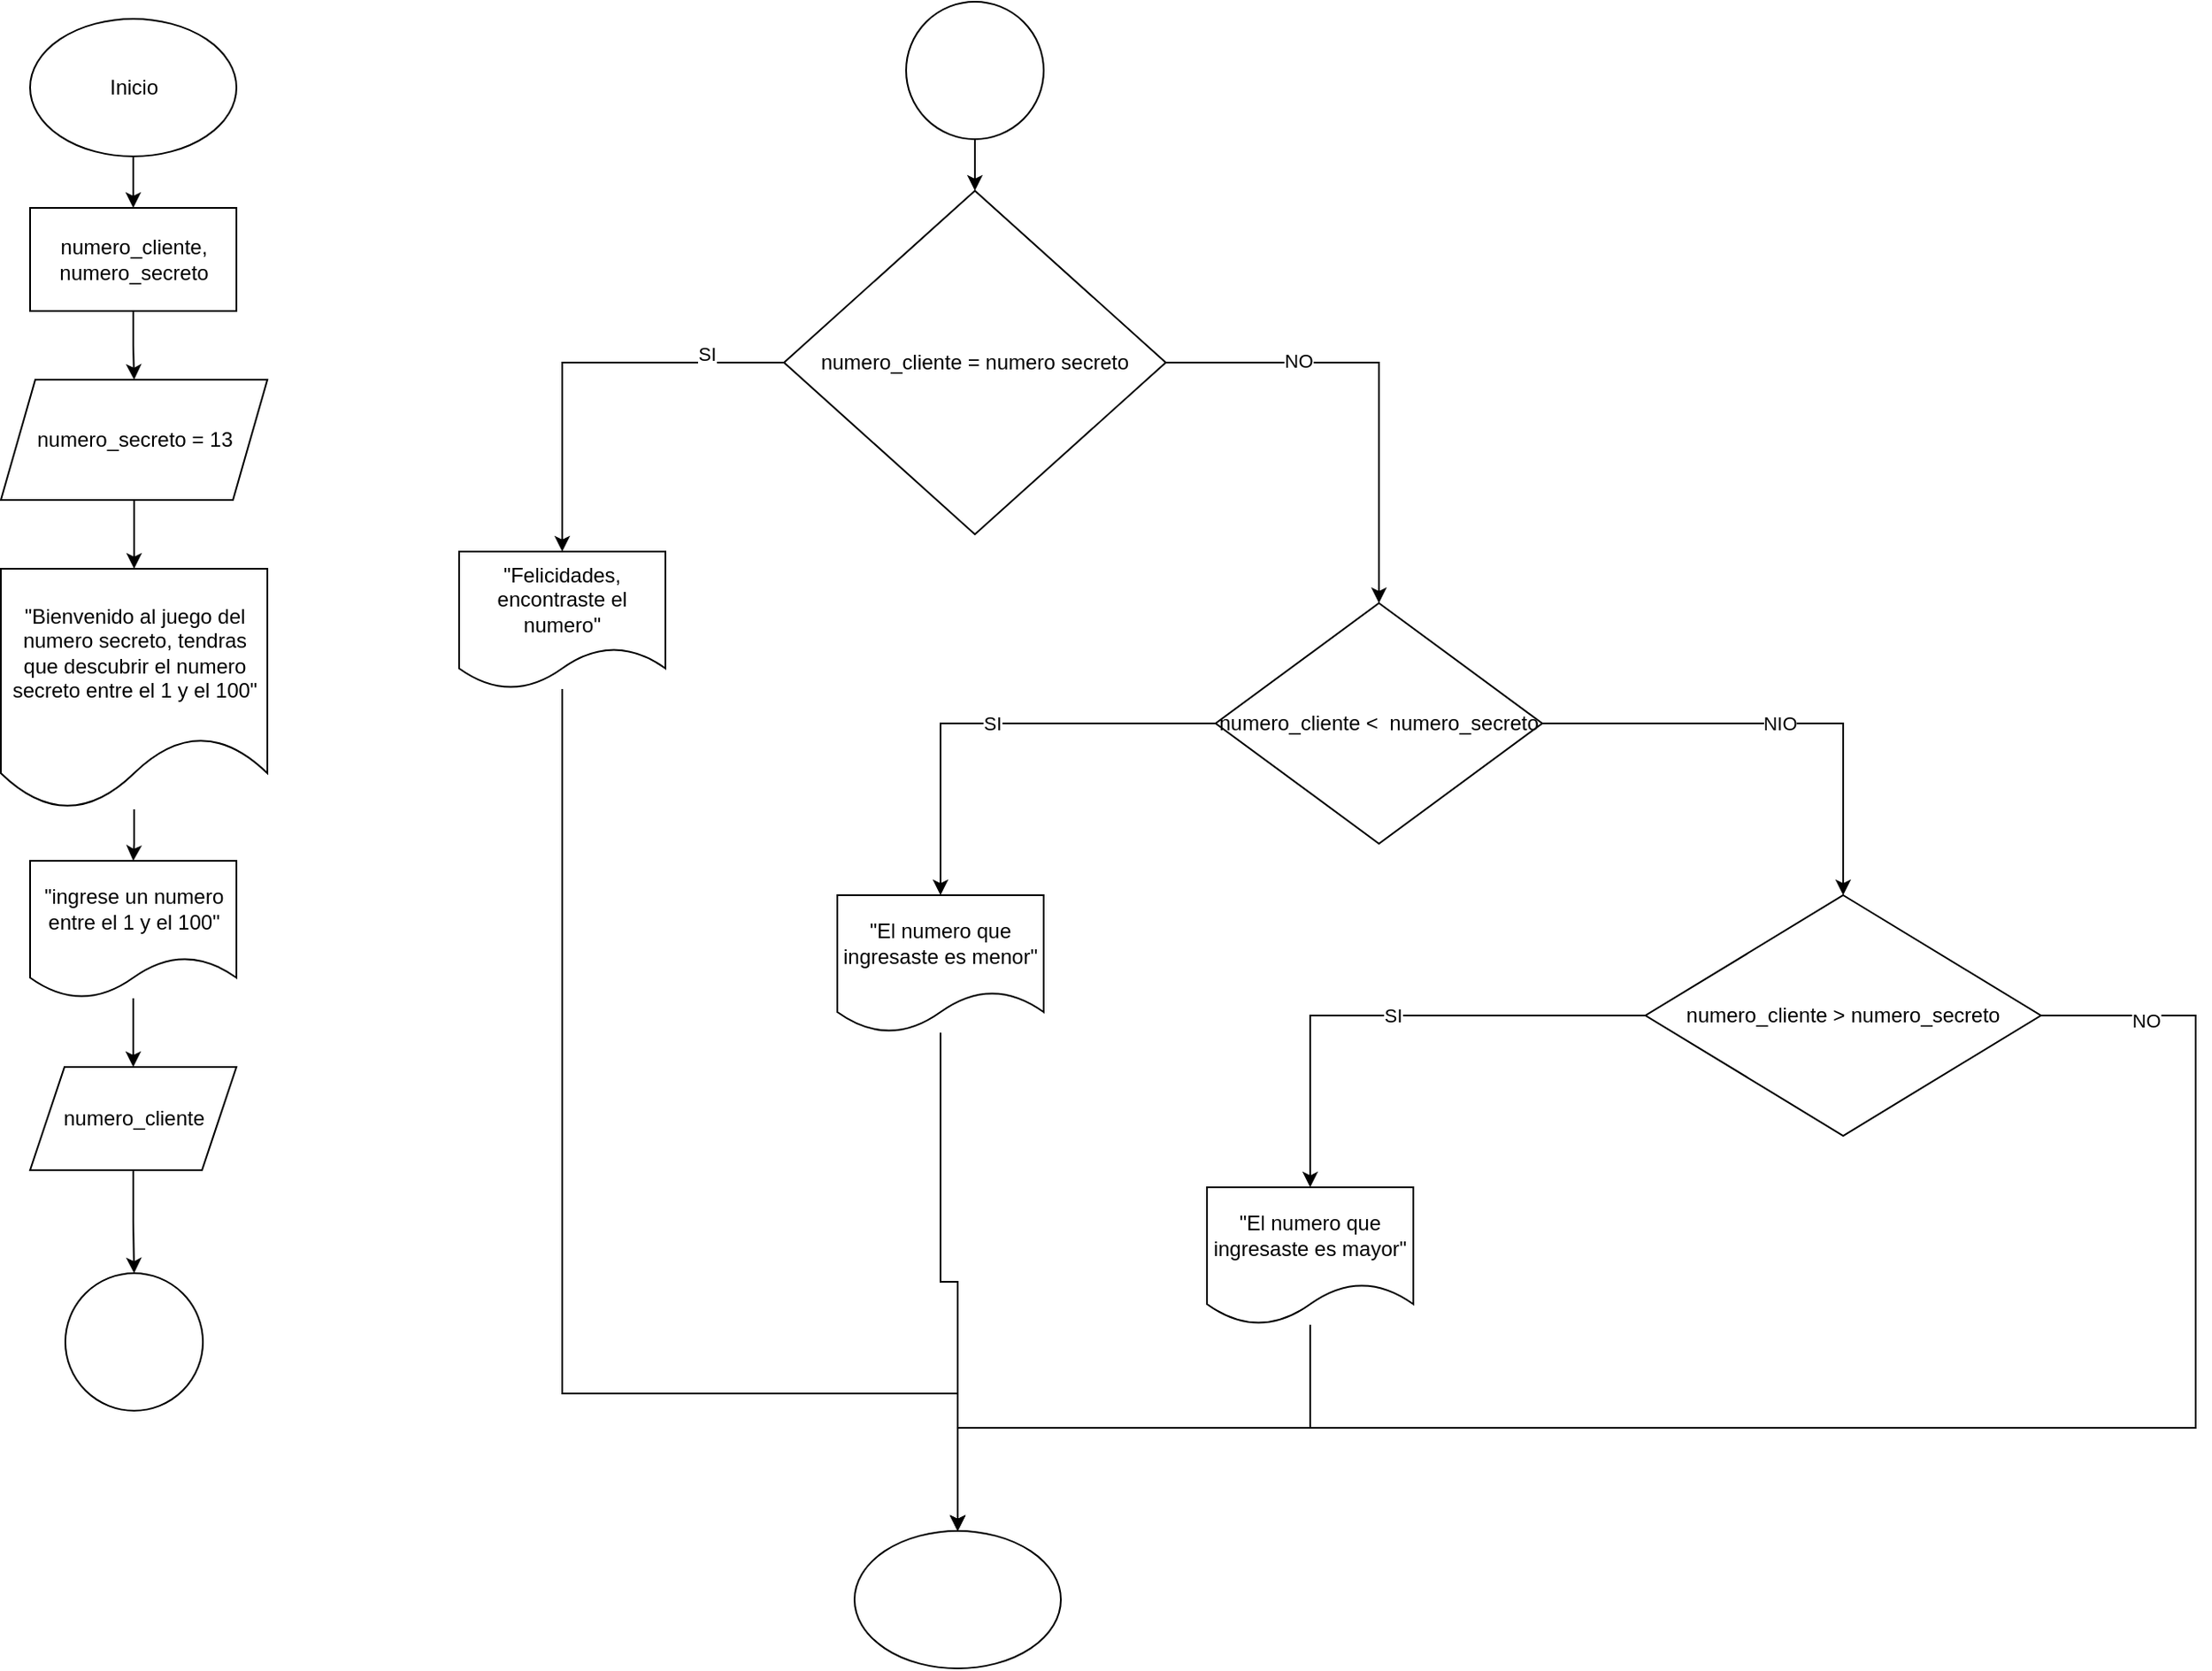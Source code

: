 <mxfile version="20.2.7" type="github"><diagram id="XMNWCxSjOFUA8-hZ_OJd" name="Página-1"><mxGraphModel dx="1896" dy="1040" grid="1" gridSize="10" guides="1" tooltips="1" connect="1" arrows="1" fold="1" page="1" pageScale="1" pageWidth="850" pageHeight="1100" math="0" shadow="0"><root><mxCell id="0"/><mxCell id="1" parent="0"/><mxCell id="UbPBuesksvYNg2KpCQ_z-13" value="" style="edgeStyle=orthogonalEdgeStyle;rounded=0;orthogonalLoop=1;jettySize=auto;html=1;" edge="1" parent="1" source="UbPBuesksvYNg2KpCQ_z-1" target="UbPBuesksvYNg2KpCQ_z-2"><mxGeometry relative="1" as="geometry"/></mxCell><mxCell id="UbPBuesksvYNg2KpCQ_z-1" value="Inicio" style="ellipse;whiteSpace=wrap;html=1;" vertex="1" parent="1"><mxGeometry x="80.5" y="10" width="120" height="80" as="geometry"/></mxCell><mxCell id="UbPBuesksvYNg2KpCQ_z-15" value="" style="edgeStyle=orthogonalEdgeStyle;rounded=0;orthogonalLoop=1;jettySize=auto;html=1;" edge="1" parent="1" source="UbPBuesksvYNg2KpCQ_z-2" target="UbPBuesksvYNg2KpCQ_z-3"><mxGeometry relative="1" as="geometry"/></mxCell><mxCell id="UbPBuesksvYNg2KpCQ_z-2" value="numero_cliente, numero_secreto" style="rounded=0;whiteSpace=wrap;html=1;" vertex="1" parent="1"><mxGeometry x="80.5" y="120" width="120" height="60" as="geometry"/></mxCell><mxCell id="UbPBuesksvYNg2KpCQ_z-11" value="" style="edgeStyle=orthogonalEdgeStyle;rounded=0;orthogonalLoop=1;jettySize=auto;html=1;" edge="1" parent="1" source="UbPBuesksvYNg2KpCQ_z-3" target="UbPBuesksvYNg2KpCQ_z-4"><mxGeometry relative="1" as="geometry"/></mxCell><mxCell id="UbPBuesksvYNg2KpCQ_z-3" value="numero_secreto = 13" style="shape=parallelogram;perimeter=parallelogramPerimeter;whiteSpace=wrap;html=1;fixedSize=1;" vertex="1" parent="1"><mxGeometry x="63.5" y="220" width="155" height="70" as="geometry"/></mxCell><mxCell id="UbPBuesksvYNg2KpCQ_z-10" value="" style="edgeStyle=orthogonalEdgeStyle;rounded=0;orthogonalLoop=1;jettySize=auto;html=1;" edge="1" parent="1" source="UbPBuesksvYNg2KpCQ_z-4" target="UbPBuesksvYNg2KpCQ_z-5"><mxGeometry relative="1" as="geometry"/></mxCell><mxCell id="UbPBuesksvYNg2KpCQ_z-4" value="&quot;Bienvenido al juego del numero secreto, tendras que descubrir el numero secreto entre el 1 y el 100&quot;" style="shape=document;whiteSpace=wrap;html=1;boundedLbl=1;" vertex="1" parent="1"><mxGeometry x="63.5" y="330" width="155" height="140" as="geometry"/></mxCell><mxCell id="UbPBuesksvYNg2KpCQ_z-9" value="" style="edgeStyle=orthogonalEdgeStyle;rounded=0;orthogonalLoop=1;jettySize=auto;html=1;" edge="1" parent="1" source="UbPBuesksvYNg2KpCQ_z-5" target="UbPBuesksvYNg2KpCQ_z-6"><mxGeometry relative="1" as="geometry"/></mxCell><mxCell id="UbPBuesksvYNg2KpCQ_z-5" value="&quot;ingrese un numero entre el 1 y el 100&quot;" style="shape=document;whiteSpace=wrap;html=1;boundedLbl=1;" vertex="1" parent="1"><mxGeometry x="80.5" y="500" width="120" height="80" as="geometry"/></mxCell><mxCell id="UbPBuesksvYNg2KpCQ_z-17" value="" style="edgeStyle=orthogonalEdgeStyle;rounded=0;orthogonalLoop=1;jettySize=auto;html=1;" edge="1" parent="1" source="UbPBuesksvYNg2KpCQ_z-6" target="UbPBuesksvYNg2KpCQ_z-16"><mxGeometry relative="1" as="geometry"/></mxCell><mxCell id="UbPBuesksvYNg2KpCQ_z-6" value="numero_cliente" style="shape=parallelogram;perimeter=parallelogramPerimeter;whiteSpace=wrap;html=1;fixedSize=1;" vertex="1" parent="1"><mxGeometry x="80.5" y="620" width="120" height="60" as="geometry"/></mxCell><mxCell id="UbPBuesksvYNg2KpCQ_z-21" value="" style="edgeStyle=orthogonalEdgeStyle;rounded=0;orthogonalLoop=1;jettySize=auto;html=1;" edge="1" parent="1" source="UbPBuesksvYNg2KpCQ_z-7" target="UbPBuesksvYNg2KpCQ_z-20"><mxGeometry relative="1" as="geometry"/></mxCell><mxCell id="UbPBuesksvYNg2KpCQ_z-37" value="SI" style="edgeLabel;html=1;align=center;verticalAlign=middle;resizable=0;points=[];" vertex="1" connectable="0" parent="UbPBuesksvYNg2KpCQ_z-21"><mxGeometry x="-0.618" y="-5" relative="1" as="geometry"><mxPoint as="offset"/></mxGeometry></mxCell><mxCell id="UbPBuesksvYNg2KpCQ_z-25" value="" style="edgeStyle=orthogonalEdgeStyle;rounded=0;orthogonalLoop=1;jettySize=auto;html=1;" edge="1" parent="1" source="UbPBuesksvYNg2KpCQ_z-7" target="UbPBuesksvYNg2KpCQ_z-24"><mxGeometry relative="1" as="geometry"/></mxCell><mxCell id="UbPBuesksvYNg2KpCQ_z-38" value="NO" style="edgeLabel;html=1;align=center;verticalAlign=middle;resizable=0;points=[];" vertex="1" connectable="0" parent="UbPBuesksvYNg2KpCQ_z-25"><mxGeometry x="-0.422" y="1" relative="1" as="geometry"><mxPoint as="offset"/></mxGeometry></mxCell><mxCell id="UbPBuesksvYNg2KpCQ_z-7" value="numero_cliente = numero secreto" style="rhombus;whiteSpace=wrap;html=1;" vertex="1" parent="1"><mxGeometry x="519" y="110" width="222" height="200" as="geometry"/></mxCell><mxCell id="UbPBuesksvYNg2KpCQ_z-16" value="" style="ellipse;whiteSpace=wrap;html=1;aspect=fixed;" vertex="1" parent="1"><mxGeometry x="101" y="740" width="80" height="80" as="geometry"/></mxCell><mxCell id="UbPBuesksvYNg2KpCQ_z-19" value="" style="edgeStyle=orthogonalEdgeStyle;rounded=0;orthogonalLoop=1;jettySize=auto;html=1;" edge="1" parent="1" source="UbPBuesksvYNg2KpCQ_z-18" target="UbPBuesksvYNg2KpCQ_z-7"><mxGeometry relative="1" as="geometry"/></mxCell><mxCell id="UbPBuesksvYNg2KpCQ_z-18" value="" style="ellipse;whiteSpace=wrap;html=1;aspect=fixed;" vertex="1" parent="1"><mxGeometry x="590" width="80" height="80" as="geometry"/></mxCell><mxCell id="UbPBuesksvYNg2KpCQ_z-33" value="" style="edgeStyle=orthogonalEdgeStyle;rounded=0;orthogonalLoop=1;jettySize=auto;html=1;" edge="1" parent="1" source="UbPBuesksvYNg2KpCQ_z-20" target="UbPBuesksvYNg2KpCQ_z-32"><mxGeometry relative="1" as="geometry"><Array as="points"><mxPoint x="390" y="810"/><mxPoint x="620" y="810"/></Array></mxGeometry></mxCell><mxCell id="UbPBuesksvYNg2KpCQ_z-20" value="&quot;Felicidades, encontraste el numero&quot;" style="shape=document;whiteSpace=wrap;html=1;boundedLbl=1;" vertex="1" parent="1"><mxGeometry x="330" y="320" width="120" height="80" as="geometry"/></mxCell><mxCell id="UbPBuesksvYNg2KpCQ_z-27" value="SI" style="edgeStyle=orthogonalEdgeStyle;rounded=0;orthogonalLoop=1;jettySize=auto;html=1;" edge="1" parent="1" source="UbPBuesksvYNg2KpCQ_z-24" target="UbPBuesksvYNg2KpCQ_z-26"><mxGeometry relative="1" as="geometry"/></mxCell><mxCell id="UbPBuesksvYNg2KpCQ_z-29" value="NIO" style="edgeStyle=orthogonalEdgeStyle;rounded=0;orthogonalLoop=1;jettySize=auto;html=1;" edge="1" parent="1" source="UbPBuesksvYNg2KpCQ_z-24" target="UbPBuesksvYNg2KpCQ_z-28"><mxGeometry relative="1" as="geometry"/></mxCell><mxCell id="UbPBuesksvYNg2KpCQ_z-24" value="numero_cliente &amp;lt;&amp;nbsp; numero_secreto" style="rhombus;whiteSpace=wrap;html=1;" vertex="1" parent="1"><mxGeometry x="770" y="350" width="190" height="140" as="geometry"/></mxCell><mxCell id="UbPBuesksvYNg2KpCQ_z-34" value="" style="edgeStyle=orthogonalEdgeStyle;rounded=0;orthogonalLoop=1;jettySize=auto;html=1;" edge="1" parent="1" source="UbPBuesksvYNg2KpCQ_z-26" target="UbPBuesksvYNg2KpCQ_z-32"><mxGeometry relative="1" as="geometry"/></mxCell><mxCell id="UbPBuesksvYNg2KpCQ_z-26" value="&quot;El numero que ingresaste es menor&quot;" style="shape=document;whiteSpace=wrap;html=1;boundedLbl=1;" vertex="1" parent="1"><mxGeometry x="550" y="520" width="120" height="80" as="geometry"/></mxCell><mxCell id="UbPBuesksvYNg2KpCQ_z-31" value="SI" style="edgeStyle=orthogonalEdgeStyle;rounded=0;orthogonalLoop=1;jettySize=auto;html=1;" edge="1" parent="1" source="UbPBuesksvYNg2KpCQ_z-28" target="UbPBuesksvYNg2KpCQ_z-30"><mxGeometry relative="1" as="geometry"/></mxCell><mxCell id="UbPBuesksvYNg2KpCQ_z-36" value="" style="edgeStyle=orthogonalEdgeStyle;rounded=0;orthogonalLoop=1;jettySize=auto;html=1;" edge="1" parent="1" source="UbPBuesksvYNg2KpCQ_z-28" target="UbPBuesksvYNg2KpCQ_z-32"><mxGeometry relative="1" as="geometry"><Array as="points"><mxPoint x="1340" y="590"/><mxPoint x="1340" y="830"/><mxPoint x="620" y="830"/></Array></mxGeometry></mxCell><mxCell id="UbPBuesksvYNg2KpCQ_z-39" value="NO" style="edgeLabel;html=1;align=center;verticalAlign=middle;resizable=0;points=[];" vertex="1" connectable="0" parent="UbPBuesksvYNg2KpCQ_z-36"><mxGeometry x="-0.893" y="-3" relative="1" as="geometry"><mxPoint x="1" as="offset"/></mxGeometry></mxCell><mxCell id="UbPBuesksvYNg2KpCQ_z-28" value="numero_cliente &amp;gt; numero_secreto" style="rhombus;whiteSpace=wrap;html=1;" vertex="1" parent="1"><mxGeometry x="1020" y="520" width="230" height="140" as="geometry"/></mxCell><mxCell id="UbPBuesksvYNg2KpCQ_z-35" value="" style="edgeStyle=orthogonalEdgeStyle;rounded=0;orthogonalLoop=1;jettySize=auto;html=1;" edge="1" parent="1" source="UbPBuesksvYNg2KpCQ_z-30" target="UbPBuesksvYNg2KpCQ_z-32"><mxGeometry relative="1" as="geometry"><Array as="points"><mxPoint x="825" y="830"/><mxPoint x="620" y="830"/></Array></mxGeometry></mxCell><mxCell id="UbPBuesksvYNg2KpCQ_z-30" value="&quot;El numero que ingresaste es mayor&quot;" style="shape=document;whiteSpace=wrap;html=1;boundedLbl=1;" vertex="1" parent="1"><mxGeometry x="765" y="690" width="120" height="80" as="geometry"/></mxCell><mxCell id="UbPBuesksvYNg2KpCQ_z-32" value="" style="ellipse;whiteSpace=wrap;html=1;" vertex="1" parent="1"><mxGeometry x="560" y="890" width="120" height="80" as="geometry"/></mxCell></root></mxGraphModel></diagram></mxfile>